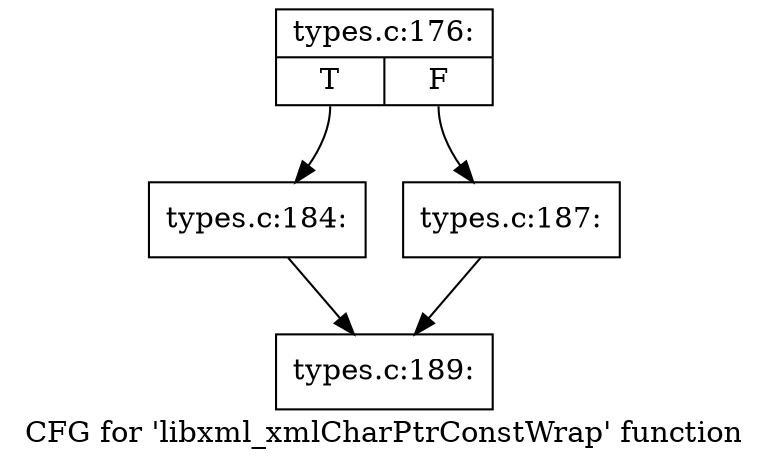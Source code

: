 digraph "CFG for 'libxml_xmlCharPtrConstWrap' function" {
	label="CFG for 'libxml_xmlCharPtrConstWrap' function";

	Node0x4333f40 [shape=record,label="{types.c:176:|{<s0>T|<s1>F}}"];
	Node0x4333f40:s0 -> Node0x4333b40;
	Node0x4333f40:s1 -> Node0x4333b90;
	Node0x4333b40 [shape=record,label="{types.c:184:}"];
	Node0x4333b40 -> Node0x4333ef0;
	Node0x4333b90 [shape=record,label="{types.c:187:}"];
	Node0x4333b90 -> Node0x4333ef0;
	Node0x4333ef0 [shape=record,label="{types.c:189:}"];
}

